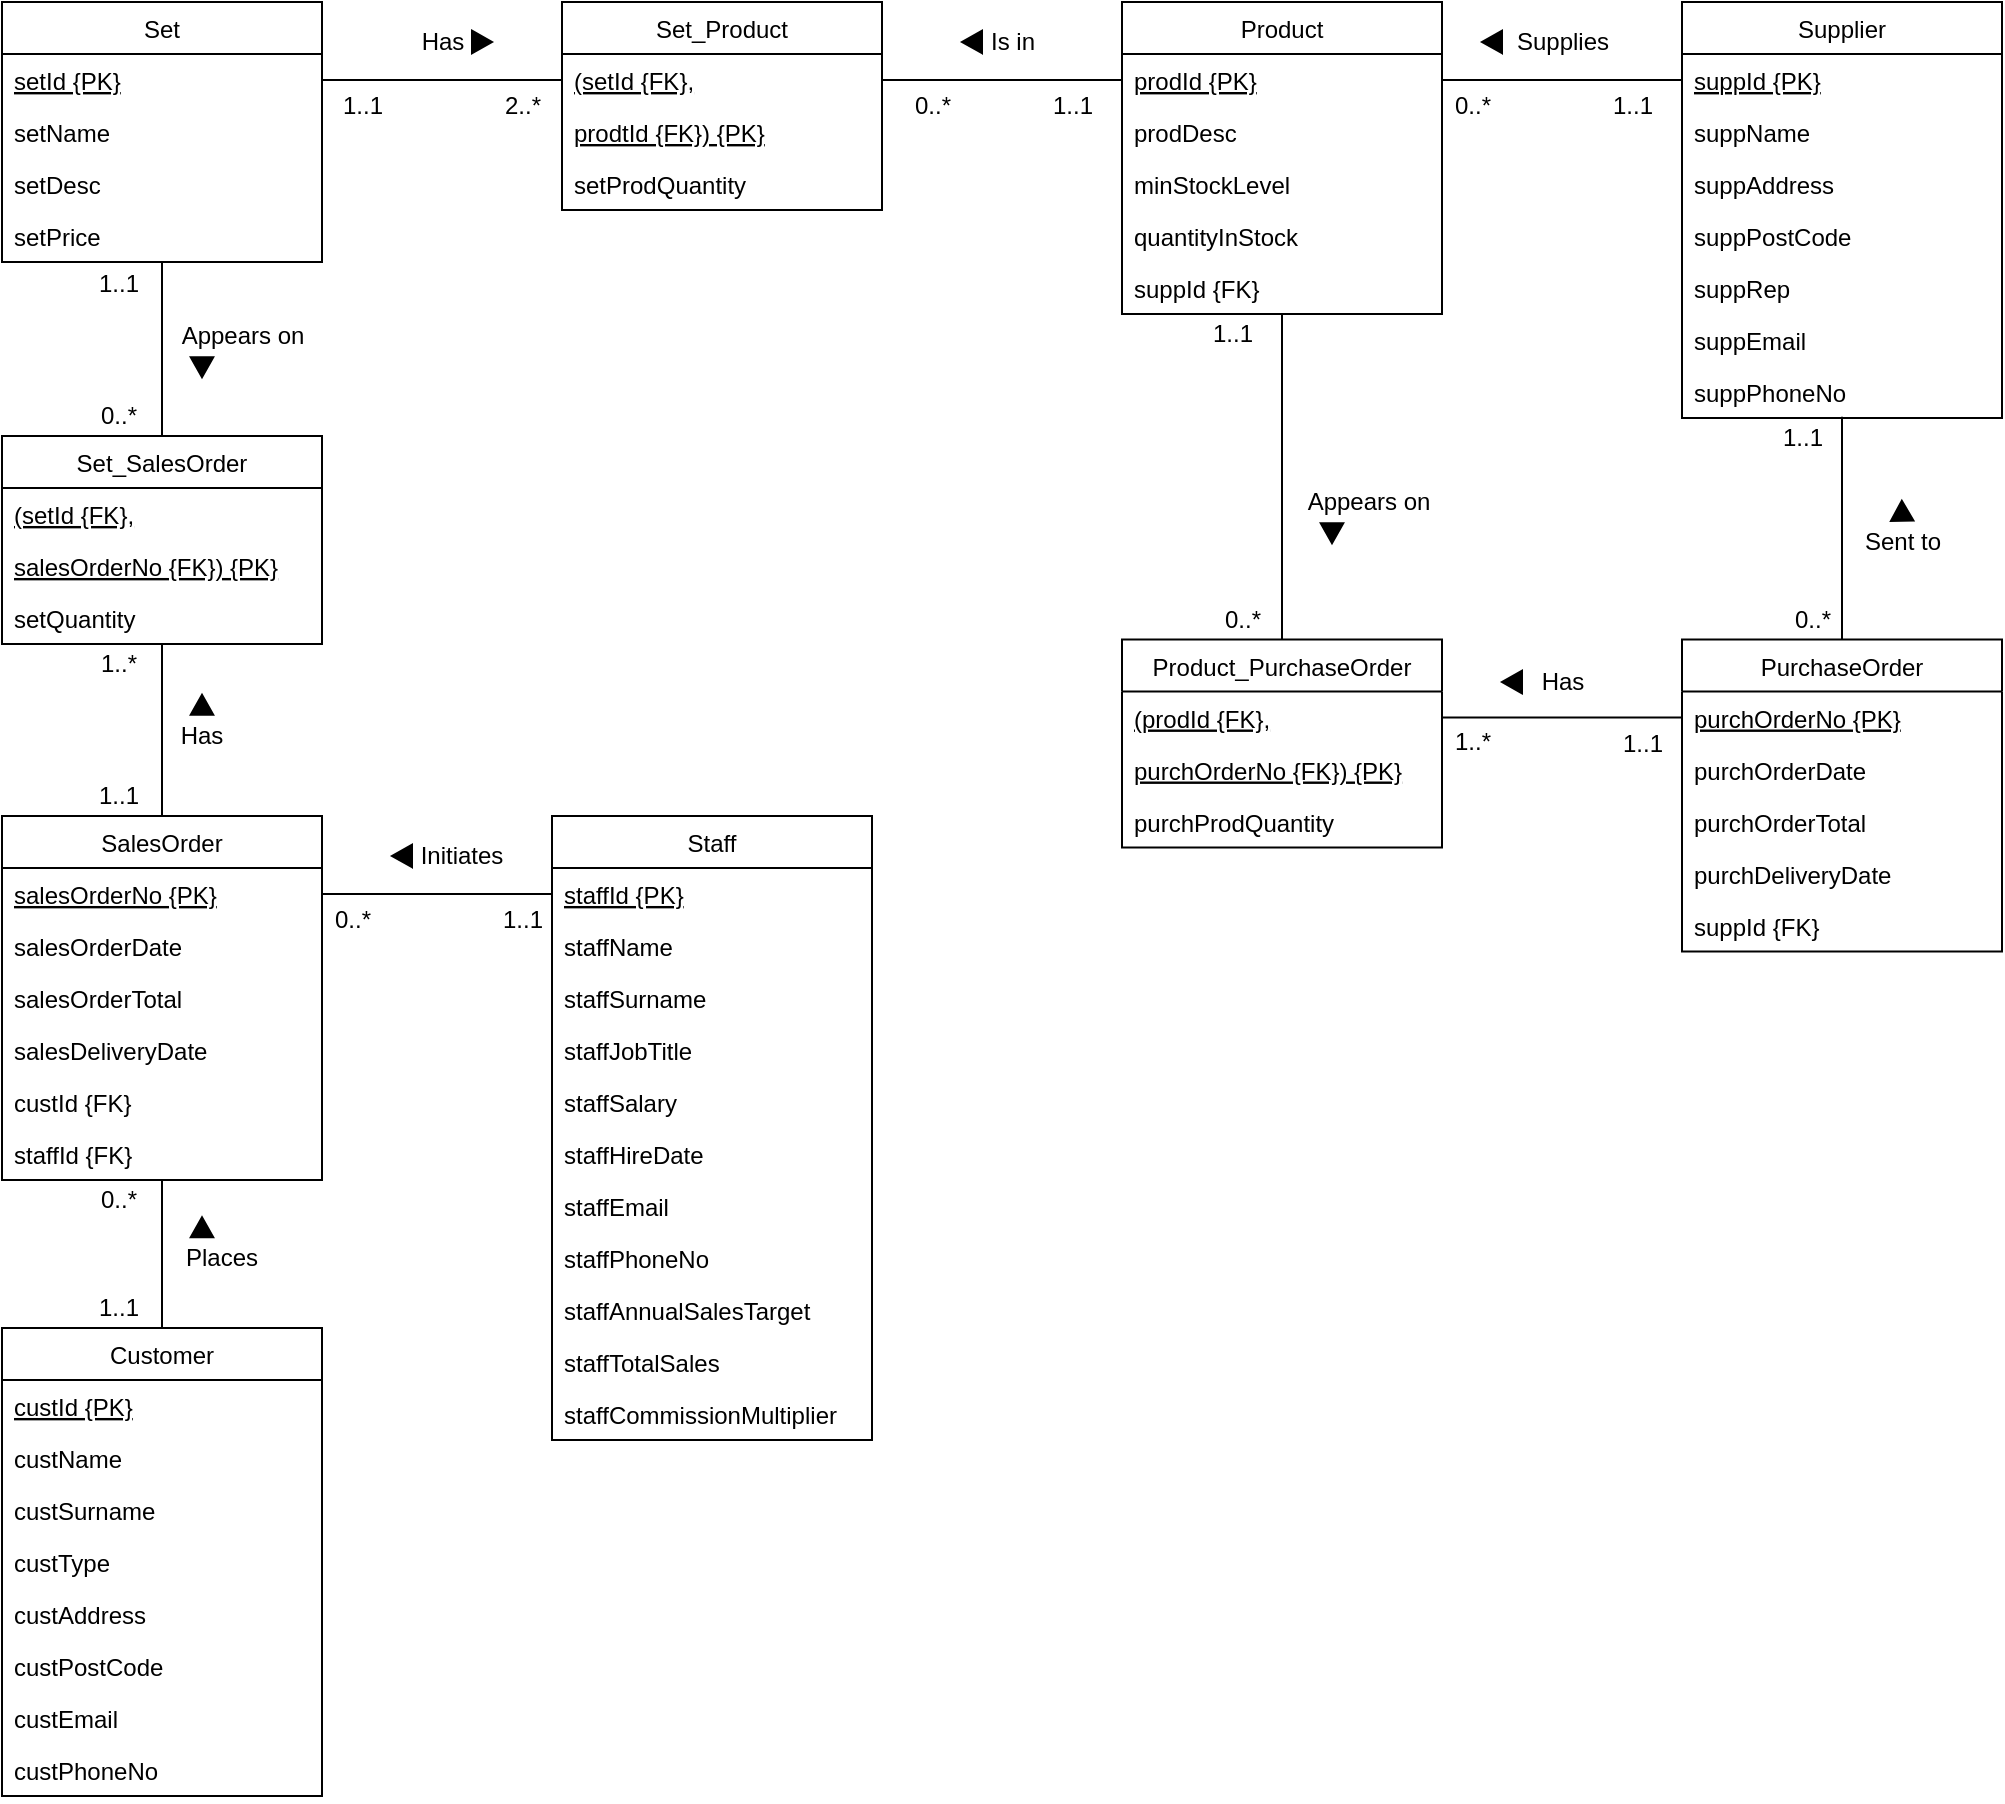 <mxfile version="13.0.5" type="device"><diagram id="C5RBs43oDa-KdzZeNtuy" name="Page-1"><mxGraphModel dx="1422" dy="794" grid="1" gridSize="10" guides="1" tooltips="1" connect="1" arrows="1" fold="1" page="1" pageScale="1" pageWidth="1169" pageHeight="1654" math="0" shadow="0"><root><mxCell id="WIyWlLk6GJQsqaUBKTNV-0"/><mxCell id="WIyWlLk6GJQsqaUBKTNV-1" parent="WIyWlLk6GJQsqaUBKTNV-0"/><mxCell id="zkfFHV4jXpPFQw0GAbJ--0" value="Set" style="swimlane;fontStyle=0;align=center;verticalAlign=top;childLayout=stackLayout;horizontal=1;startSize=26;horizontalStack=0;resizeParent=1;resizeLast=0;collapsible=1;marginBottom=0;rounded=0;shadow=0;strokeWidth=1;" parent="WIyWlLk6GJQsqaUBKTNV-1" vertex="1"><mxGeometry x="80" y="80" width="160" height="130" as="geometry"><mxRectangle x="230" y="140" width="160" height="26" as="alternateBounds"/></mxGeometry></mxCell><mxCell id="zkfFHV4jXpPFQw0GAbJ--1" value="setId {PK}" style="text;align=left;verticalAlign=top;spacingLeft=4;spacingRight=4;overflow=hidden;rotatable=0;points=[[0,0.5],[1,0.5]];portConstraint=eastwest;fontStyle=4" parent="zkfFHV4jXpPFQw0GAbJ--0" vertex="1"><mxGeometry y="26" width="160" height="26" as="geometry"/></mxCell><mxCell id="zkfFHV4jXpPFQw0GAbJ--3" value="setName" style="text;align=left;verticalAlign=top;spacingLeft=4;spacingRight=4;overflow=hidden;rotatable=0;points=[[0,0.5],[1,0.5]];portConstraint=eastwest;rounded=0;shadow=0;html=0;" parent="zkfFHV4jXpPFQw0GAbJ--0" vertex="1"><mxGeometry y="52" width="160" height="26" as="geometry"/></mxCell><mxCell id="zkfFHV4jXpPFQw0GAbJ--2" value="setDesc" style="text;align=left;verticalAlign=top;spacingLeft=4;spacingRight=4;overflow=hidden;rotatable=0;points=[[0,0.5],[1,0.5]];portConstraint=eastwest;rounded=0;shadow=0;html=0;" parent="zkfFHV4jXpPFQw0GAbJ--0" vertex="1"><mxGeometry y="78" width="160" height="26" as="geometry"/></mxCell><mxCell id="6empIFsNB1x-lb9Ty_Ub-0" value="setPrice" style="text;align=left;verticalAlign=top;spacingLeft=4;spacingRight=4;overflow=hidden;rotatable=0;points=[[0,0.5],[1,0.5]];portConstraint=eastwest;rounded=0;shadow=0;html=0;" parent="zkfFHV4jXpPFQw0GAbJ--0" vertex="1"><mxGeometry y="104" width="160" height="26" as="geometry"/></mxCell><mxCell id="TeVG1P6kpc4gWOl1_7dL-0" value="Has" style="text;html=1;strokeColor=none;fillColor=none;align=center;verticalAlign=middle;whiteSpace=wrap;rounded=0;" parent="WIyWlLk6GJQsqaUBKTNV-1" vertex="1"><mxGeometry x="160" y="436.99" width="40" height="20" as="geometry"/></mxCell><mxCell id="TeVG1P6kpc4gWOl1_7dL-18" value="" style="triangle;whiteSpace=wrap;html=1;rotation=-90;gradientColor=none;fillColor=#000000;" parent="WIyWlLk6GJQsqaUBKTNV-1" vertex="1"><mxGeometry x="175" y="425.74" width="10" height="11.25" as="geometry"/></mxCell><mxCell id="GirmqRTGsIC-gw1MAbg_-61" value="Supplier" style="swimlane;fontStyle=0;align=center;verticalAlign=top;childLayout=stackLayout;horizontal=1;startSize=26;horizontalStack=0;resizeParent=1;resizeLast=0;collapsible=1;marginBottom=0;rounded=0;shadow=0;strokeWidth=1;" parent="WIyWlLk6GJQsqaUBKTNV-1" vertex="1"><mxGeometry x="920" y="80" width="160" height="208" as="geometry"><mxRectangle x="230" y="140" width="160" height="26" as="alternateBounds"/></mxGeometry></mxCell><mxCell id="GirmqRTGsIC-gw1MAbg_-62" value="suppId {PK}" style="text;align=left;verticalAlign=top;spacingLeft=4;spacingRight=4;overflow=hidden;rotatable=0;points=[[0,0.5],[1,0.5]];portConstraint=eastwest;fontStyle=4" parent="GirmqRTGsIC-gw1MAbg_-61" vertex="1"><mxGeometry y="26" width="160" height="26" as="geometry"/></mxCell><mxCell id="GirmqRTGsIC-gw1MAbg_-63" value="suppName" style="text;align=left;verticalAlign=top;spacingLeft=4;spacingRight=4;overflow=hidden;rotatable=0;points=[[0,0.5],[1,0.5]];portConstraint=eastwest;rounded=0;shadow=0;html=0;" parent="GirmqRTGsIC-gw1MAbg_-61" vertex="1"><mxGeometry y="52" width="160" height="26" as="geometry"/></mxCell><mxCell id="GirmqRTGsIC-gw1MAbg_-64" value="suppAddress" style="text;align=left;verticalAlign=top;spacingLeft=4;spacingRight=4;overflow=hidden;rotatable=0;points=[[0,0.5],[1,0.5]];portConstraint=eastwest;rounded=0;shadow=0;html=0;" parent="GirmqRTGsIC-gw1MAbg_-61" vertex="1"><mxGeometry y="78" width="160" height="26" as="geometry"/></mxCell><mxCell id="GirmqRTGsIC-gw1MAbg_-87" value="suppPostCode" style="text;align=left;verticalAlign=top;spacingLeft=4;spacingRight=4;overflow=hidden;rotatable=0;points=[[0,0.5],[1,0.5]];portConstraint=eastwest;rounded=0;shadow=0;html=0;" parent="GirmqRTGsIC-gw1MAbg_-61" vertex="1"><mxGeometry y="104" width="160" height="26" as="geometry"/></mxCell><mxCell id="GirmqRTGsIC-gw1MAbg_-88" value="suppRep" style="text;align=left;verticalAlign=top;spacingLeft=4;spacingRight=4;overflow=hidden;rotatable=0;points=[[0,0.5],[1,0.5]];portConstraint=eastwest;rounded=0;shadow=0;html=0;" parent="GirmqRTGsIC-gw1MAbg_-61" vertex="1"><mxGeometry y="130" width="160" height="26" as="geometry"/></mxCell><mxCell id="GirmqRTGsIC-gw1MAbg_-89" value="suppEmail" style="text;align=left;verticalAlign=top;spacingLeft=4;spacingRight=4;overflow=hidden;rotatable=0;points=[[0,0.5],[1,0.5]];portConstraint=eastwest;rounded=0;shadow=0;html=0;" parent="GirmqRTGsIC-gw1MAbg_-61" vertex="1"><mxGeometry y="156" width="160" height="26" as="geometry"/></mxCell><mxCell id="GirmqRTGsIC-gw1MAbg_-90" value="suppPhoneNo" style="text;align=left;verticalAlign=top;spacingLeft=4;spacingRight=4;overflow=hidden;rotatable=0;points=[[0,0.5],[1,0.5]];portConstraint=eastwest;rounded=0;shadow=0;html=0;" parent="GirmqRTGsIC-gw1MAbg_-61" vertex="1"><mxGeometry y="182" width="160" height="26" as="geometry"/></mxCell><mxCell id="TeVG1P6kpc4gWOl1_7dL-20" value="Places" style="text;html=1;strokeColor=none;fillColor=none;align=center;verticalAlign=middle;whiteSpace=wrap;rounded=0;" parent="WIyWlLk6GJQsqaUBKTNV-1" vertex="1"><mxGeometry x="170" y="698.24" width="40" height="20" as="geometry"/></mxCell><mxCell id="TeVG1P6kpc4gWOl1_7dL-22" value="Initiates" style="text;html=1;strokeColor=none;fillColor=none;align=center;verticalAlign=middle;whiteSpace=wrap;rounded=0;" parent="WIyWlLk6GJQsqaUBKTNV-1" vertex="1"><mxGeometry x="290" y="496.98" width="40" height="20" as="geometry"/></mxCell><mxCell id="GirmqRTGsIC-gw1MAbg_-0" value="1..*" style="text;html=1;align=center;verticalAlign=middle;resizable=0;points=[];autosize=1;" parent="WIyWlLk6GJQsqaUBKTNV-1" vertex="1"><mxGeometry x="122.5" y="400.99" width="30" height="20" as="geometry"/></mxCell><mxCell id="GirmqRTGsIC-gw1MAbg_-3" value="" style="triangle;whiteSpace=wrap;html=1;rotation=-90;fillColor=#000000;" parent="WIyWlLk6GJQsqaUBKTNV-1" vertex="1"><mxGeometry x="175" y="686.99" width="10" height="11.25" as="geometry"/></mxCell><mxCell id="GirmqRTGsIC-gw1MAbg_-4" value="" style="triangle;whiteSpace=wrap;html=1;rotation=-180;strokeColor=#000000;fillColor=#000000;" parent="WIyWlLk6GJQsqaUBKTNV-1" vertex="1"><mxGeometry x="275" y="501.36" width="10" height="11.25" as="geometry"/></mxCell><mxCell id="GirmqRTGsIC-gw1MAbg_-6" value="0..*" style="text;html=1;align=center;verticalAlign=middle;resizable=0;points=[];autosize=1;" parent="WIyWlLk6GJQsqaUBKTNV-1" vertex="1"><mxGeometry x="122.66" y="276.99" width="30" height="20" as="geometry"/></mxCell><mxCell id="GirmqRTGsIC-gw1MAbg_-8" value="1..1" style="text;html=1;align=center;verticalAlign=middle;resizable=0;points=[];autosize=1;" parent="WIyWlLk6GJQsqaUBKTNV-1" vertex="1"><mxGeometry x="117.66" y="722.99" width="40" height="20" as="geometry"/></mxCell><mxCell id="GirmqRTGsIC-gw1MAbg_-10" value="0..*" style="text;html=1;align=center;verticalAlign=middle;resizable=0;points=[];autosize=1;" parent="WIyWlLk6GJQsqaUBKTNV-1" vertex="1"><mxGeometry x="122.66" y="668.62" width="30" height="20" as="geometry"/></mxCell><mxCell id="GirmqRTGsIC-gw1MAbg_-13" value="0..*" style="text;html=1;align=center;verticalAlign=middle;resizable=0;points=[];autosize=1;" parent="WIyWlLk6GJQsqaUBKTNV-1" vertex="1"><mxGeometry x="240" y="528.99" width="30" height="20" as="geometry"/></mxCell><mxCell id="GirmqRTGsIC-gw1MAbg_-14" value="1..1" style="text;html=1;align=center;verticalAlign=middle;resizable=0;points=[];autosize=1;" parent="WIyWlLk6GJQsqaUBKTNV-1" vertex="1"><mxGeometry x="320" y="528.99" width="40" height="20" as="geometry"/></mxCell><mxCell id="GirmqRTGsIC-gw1MAbg_-49" style="edgeStyle=orthogonalEdgeStyle;rounded=0;orthogonalLoop=1;jettySize=auto;html=1;entryX=0.5;entryY=0;entryDx=0;entryDy=0;endArrow=none;endFill=0;" parent="WIyWlLk6GJQsqaUBKTNV-1" source="zkfFHV4jXpPFQw0GAbJ--6" target="aGKwK6XPnsVdEHpSaADo-6" edge="1"><mxGeometry relative="1" as="geometry"><Array as="points"><mxPoint x="160" y="696.99"/><mxPoint x="160" y="696.99"/></Array></mxGeometry></mxCell><mxCell id="GirmqRTGsIC-gw1MAbg_-33" style="edgeStyle=orthogonalEdgeStyle;rounded=0;orthogonalLoop=1;jettySize=auto;html=1;exitX=0.5;exitY=0;exitDx=0;exitDy=0;entryX=0.5;entryY=0.962;entryDx=0;entryDy=0;entryPerimeter=0;endArrow=none;endFill=0;" parent="WIyWlLk6GJQsqaUBKTNV-1" source="GirmqRTGsIC-gw1MAbg_-29" edge="1"><mxGeometry relative="1" as="geometry"><mxPoint x="160" y="210.002" as="targetPoint"/></mxGeometry></mxCell><mxCell id="GirmqRTGsIC-gw1MAbg_-34" style="edgeStyle=orthogonalEdgeStyle;rounded=0;orthogonalLoop=1;jettySize=auto;html=1;endArrow=none;endFill=0;" parent="WIyWlLk6GJQsqaUBKTNV-1" source="GirmqRTGsIC-gw1MAbg_-29" target="zkfFHV4jXpPFQw0GAbJ--6" edge="1"><mxGeometry relative="1" as="geometry"/></mxCell><mxCell id="GirmqRTGsIC-gw1MAbg_-37" value="1..1" style="text;html=1;align=center;verticalAlign=middle;resizable=0;points=[];autosize=1;" parent="WIyWlLk6GJQsqaUBKTNV-1" vertex="1"><mxGeometry x="117.66" y="466.99" width="40" height="20" as="geometry"/></mxCell><mxCell id="GirmqRTGsIC-gw1MAbg_-38" value="1..1" style="text;html=1;align=center;verticalAlign=middle;resizable=0;points=[];autosize=1;" parent="WIyWlLk6GJQsqaUBKTNV-1" vertex="1"><mxGeometry x="117.66" y="210.99" width="40" height="20" as="geometry"/></mxCell><mxCell id="GirmqRTGsIC-gw1MAbg_-39" value="Appears on" style="text;html=1;align=center;verticalAlign=middle;resizable=0;points=[];autosize=1;" parent="WIyWlLk6GJQsqaUBKTNV-1" vertex="1"><mxGeometry x="160" y="236.99" width="80" height="20" as="geometry"/></mxCell><mxCell id="GirmqRTGsIC-gw1MAbg_-40" value="" style="triangle;whiteSpace=wrap;html=1;rotation=90;fillColor=#000000;" parent="WIyWlLk6GJQsqaUBKTNV-1" vertex="1"><mxGeometry x="175" y="256.99" width="10" height="11.25" as="geometry"/></mxCell><mxCell id="GirmqRTGsIC-gw1MAbg_-54" style="edgeStyle=orthogonalEdgeStyle;rounded=0;orthogonalLoop=1;jettySize=auto;html=1;endArrow=none;endFill=0;" parent="WIyWlLk6GJQsqaUBKTNV-1" source="zkfFHV4jXpPFQw0GAbJ--7" target="zkfFHV4jXpPFQw0GAbJ--14" edge="1"><mxGeometry relative="1" as="geometry"/></mxCell><mxCell id="GirmqRTGsIC-gw1MAbg_-79" value="Set_Product" style="swimlane;fontStyle=0;align=center;verticalAlign=top;childLayout=stackLayout;horizontal=1;startSize=26;horizontalStack=0;resizeParent=1;resizeLast=0;collapsible=1;marginBottom=0;rounded=0;shadow=0;strokeWidth=1;" parent="WIyWlLk6GJQsqaUBKTNV-1" vertex="1"><mxGeometry x="360" y="80" width="160" height="104" as="geometry"><mxRectangle x="230" y="140" width="160" height="26" as="alternateBounds"/></mxGeometry></mxCell><mxCell id="GirmqRTGsIC-gw1MAbg_-80" value="(setId {FK}," style="text;align=left;verticalAlign=top;spacingLeft=4;spacingRight=4;overflow=hidden;rotatable=0;points=[[0,0.5],[1,0.5]];portConstraint=eastwest;fontStyle=4" parent="GirmqRTGsIC-gw1MAbg_-79" vertex="1"><mxGeometry y="26" width="160" height="26" as="geometry"/></mxCell><mxCell id="GirmqRTGsIC-gw1MAbg_-81" value="prodtId {FK}) {PK}" style="text;align=left;verticalAlign=top;spacingLeft=4;spacingRight=4;overflow=hidden;rotatable=0;points=[[0,0.5],[1,0.5]];portConstraint=eastwest;rounded=0;shadow=0;html=0;fontStyle=4" parent="GirmqRTGsIC-gw1MAbg_-79" vertex="1"><mxGeometry y="52" width="160" height="26" as="geometry"/></mxCell><mxCell id="GirmqRTGsIC-gw1MAbg_-82" value="setProdQuantity" style="text;align=left;verticalAlign=top;spacingLeft=4;spacingRight=4;overflow=hidden;rotatable=0;points=[[0,0.5],[1,0.5]];portConstraint=eastwest;rounded=0;shadow=0;html=0;" parent="GirmqRTGsIC-gw1MAbg_-79" vertex="1"><mxGeometry y="78" width="160" height="26" as="geometry"/></mxCell><mxCell id="GirmqRTGsIC-gw1MAbg_-56" value="Product" style="swimlane;fontStyle=0;align=center;verticalAlign=top;childLayout=stackLayout;horizontal=1;startSize=26;horizontalStack=0;resizeParent=1;resizeLast=0;collapsible=1;marginBottom=0;rounded=0;shadow=0;strokeWidth=1;" parent="WIyWlLk6GJQsqaUBKTNV-1" vertex="1"><mxGeometry x="640" y="80" width="160" height="156" as="geometry"><mxRectangle x="230" y="140" width="160" height="26" as="alternateBounds"/></mxGeometry></mxCell><mxCell id="GirmqRTGsIC-gw1MAbg_-57" value="prodId {PK}" style="text;align=left;verticalAlign=top;spacingLeft=4;spacingRight=4;overflow=hidden;rotatable=0;points=[[0,0.5],[1,0.5]];portConstraint=eastwest;fontStyle=4" parent="GirmqRTGsIC-gw1MAbg_-56" vertex="1"><mxGeometry y="26" width="160" height="26" as="geometry"/></mxCell><mxCell id="GirmqRTGsIC-gw1MAbg_-58" value="prodDesc" style="text;align=left;verticalAlign=top;spacingLeft=4;spacingRight=4;overflow=hidden;rotatable=0;points=[[0,0.5],[1,0.5]];portConstraint=eastwest;rounded=0;shadow=0;html=0;" parent="GirmqRTGsIC-gw1MAbg_-56" vertex="1"><mxGeometry y="52" width="160" height="26" as="geometry"/></mxCell><mxCell id="GirmqRTGsIC-gw1MAbg_-59" value="minStockLevel" style="text;align=left;verticalAlign=top;spacingLeft=4;spacingRight=4;overflow=hidden;rotatable=0;points=[[0,0.5],[1,0.5]];portConstraint=eastwest;rounded=0;shadow=0;html=0;" parent="GirmqRTGsIC-gw1MAbg_-56" vertex="1"><mxGeometry y="78" width="160" height="26" as="geometry"/></mxCell><mxCell id="GirmqRTGsIC-gw1MAbg_-77" value="quantityInStock" style="text;align=left;verticalAlign=top;spacingLeft=4;spacingRight=4;overflow=hidden;rotatable=0;points=[[0,0.5],[1,0.5]];portConstraint=eastwest;rounded=0;shadow=0;html=0;" parent="GirmqRTGsIC-gw1MAbg_-56" vertex="1"><mxGeometry y="104" width="160" height="26" as="geometry"/></mxCell><mxCell id="GirmqRTGsIC-gw1MAbg_-76" value="suppId {FK}" style="text;align=left;verticalAlign=top;spacingLeft=4;spacingRight=4;overflow=hidden;rotatable=0;points=[[0,0.5],[1,0.5]];portConstraint=eastwest;rounded=0;shadow=0;html=0;" parent="GirmqRTGsIC-gw1MAbg_-56" vertex="1"><mxGeometry y="130" width="160" height="26" as="geometry"/></mxCell><mxCell id="GirmqRTGsIC-gw1MAbg_-69" value="1..1" style="text;html=1;align=center;verticalAlign=middle;resizable=0;points=[];autosize=1;" parent="WIyWlLk6GJQsqaUBKTNV-1" vertex="1"><mxGeometry x="875" y="122" width="40" height="20" as="geometry"/></mxCell><mxCell id="GirmqRTGsIC-gw1MAbg_-72" style="edgeStyle=orthogonalEdgeStyle;rounded=0;orthogonalLoop=1;jettySize=auto;html=1;exitX=1;exitY=0.5;exitDx=0;exitDy=0;entryX=0;entryY=0.5;entryDx=0;entryDy=0;endArrow=none;endFill=0;" parent="WIyWlLk6GJQsqaUBKTNV-1" source="GirmqRTGsIC-gw1MAbg_-57" target="GirmqRTGsIC-gw1MAbg_-62" edge="1"><mxGeometry relative="1" as="geometry"/></mxCell><mxCell id="GirmqRTGsIC-gw1MAbg_-73" value="2..*" style="text;html=1;align=center;verticalAlign=middle;resizable=0;points=[];autosize=1;" parent="WIyWlLk6GJQsqaUBKTNV-1" vertex="1"><mxGeometry x="325" y="122" width="30" height="20" as="geometry"/></mxCell><mxCell id="GirmqRTGsIC-gw1MAbg_-75" value="0..*" style="text;html=1;align=center;verticalAlign=middle;resizable=0;points=[];autosize=1;" parent="WIyWlLk6GJQsqaUBKTNV-1" vertex="1"><mxGeometry x="800" y="122" width="30" height="20" as="geometry"/></mxCell><mxCell id="GirmqRTGsIC-gw1MAbg_-78" value="0..*" style="text;html=1;align=center;verticalAlign=middle;resizable=0;points=[];autosize=1;" parent="WIyWlLk6GJQsqaUBKTNV-1" vertex="1"><mxGeometry x="530" y="122" width="30" height="20" as="geometry"/></mxCell><mxCell id="GirmqRTGsIC-gw1MAbg_-83" value="1..1" style="text;html=1;align=center;verticalAlign=middle;resizable=0;points=[];autosize=1;" parent="WIyWlLk6GJQsqaUBKTNV-1" vertex="1"><mxGeometry x="240" y="122" width="40" height="20" as="geometry"/></mxCell><mxCell id="GirmqRTGsIC-gw1MAbg_-84" value="1..1" style="text;html=1;align=center;verticalAlign=middle;resizable=0;points=[];autosize=1;" parent="WIyWlLk6GJQsqaUBKTNV-1" vertex="1"><mxGeometry x="595" y="122" width="40" height="20" as="geometry"/></mxCell><mxCell id="GirmqRTGsIC-gw1MAbg_-85" style="edgeStyle=orthogonalEdgeStyle;rounded=0;orthogonalLoop=1;jettySize=auto;html=1;exitX=1;exitY=0.5;exitDx=0;exitDy=0;entryX=0;entryY=0.5;entryDx=0;entryDy=0;endArrow=none;endFill=0;" parent="WIyWlLk6GJQsqaUBKTNV-1" source="zkfFHV4jXpPFQw0GAbJ--1" target="GirmqRTGsIC-gw1MAbg_-80" edge="1"><mxGeometry relative="1" as="geometry"/></mxCell><mxCell id="GirmqRTGsIC-gw1MAbg_-86" style="edgeStyle=orthogonalEdgeStyle;rounded=0;orthogonalLoop=1;jettySize=auto;html=1;exitX=1;exitY=0.5;exitDx=0;exitDy=0;entryX=0;entryY=0.5;entryDx=0;entryDy=0;endArrow=none;endFill=0;" parent="WIyWlLk6GJQsqaUBKTNV-1" source="GirmqRTGsIC-gw1MAbg_-80" target="GirmqRTGsIC-gw1MAbg_-57" edge="1"><mxGeometry relative="1" as="geometry"/></mxCell><mxCell id="GirmqRTGsIC-gw1MAbg_-107" style="edgeStyle=orthogonalEdgeStyle;rounded=0;orthogonalLoop=1;jettySize=auto;html=1;exitX=0.5;exitY=0;exitDx=0;exitDy=0;entryX=0.5;entryY=0.974;entryDx=0;entryDy=0;entryPerimeter=0;endArrow=none;endFill=0;" parent="WIyWlLk6GJQsqaUBKTNV-1" source="GirmqRTGsIC-gw1MAbg_-65" target="GirmqRTGsIC-gw1MAbg_-90" edge="1"><mxGeometry relative="1" as="geometry"/></mxCell><mxCell id="GirmqRTGsIC-gw1MAbg_-65" value="PurchaseOrder" style="swimlane;fontStyle=0;align=center;verticalAlign=top;childLayout=stackLayout;horizontal=1;startSize=26;horizontalStack=0;resizeParent=1;resizeLast=0;collapsible=1;marginBottom=0;rounded=0;shadow=0;strokeWidth=1;" parent="WIyWlLk6GJQsqaUBKTNV-1" vertex="1"><mxGeometry x="920" y="398.75" width="160" height="156" as="geometry"><mxRectangle x="230" y="140" width="160" height="26" as="alternateBounds"/></mxGeometry></mxCell><mxCell id="GirmqRTGsIC-gw1MAbg_-66" value="purchOrderNo {PK}" style="text;align=left;verticalAlign=top;spacingLeft=4;spacingRight=4;overflow=hidden;rotatable=0;points=[[0,0.5],[1,0.5]];portConstraint=eastwest;fontStyle=4" parent="GirmqRTGsIC-gw1MAbg_-65" vertex="1"><mxGeometry y="26" width="160" height="26" as="geometry"/></mxCell><mxCell id="GirmqRTGsIC-gw1MAbg_-67" value="purchOrderDate" style="text;align=left;verticalAlign=top;spacingLeft=4;spacingRight=4;overflow=hidden;rotatable=0;points=[[0,0.5],[1,0.5]];portConstraint=eastwest;rounded=0;shadow=0;html=0;" parent="GirmqRTGsIC-gw1MAbg_-65" vertex="1"><mxGeometry y="52" width="160" height="26" as="geometry"/></mxCell><mxCell id="EqffLzpqfiCHQ2VKjsoH-0" value="purchOrderTotal" style="text;align=left;verticalAlign=top;spacingLeft=4;spacingRight=4;overflow=hidden;rotatable=0;points=[[0,0.5],[1,0.5]];portConstraint=eastwest;rounded=0;shadow=0;html=0;" parent="GirmqRTGsIC-gw1MAbg_-65" vertex="1"><mxGeometry y="78" width="160" height="26" as="geometry"/></mxCell><mxCell id="GirmqRTGsIC-gw1MAbg_-68" value="purchDeliveryDate" style="text;align=left;verticalAlign=top;spacingLeft=4;spacingRight=4;overflow=hidden;rotatable=0;points=[[0,0.5],[1,0.5]];portConstraint=eastwest;rounded=0;shadow=0;html=0;" parent="GirmqRTGsIC-gw1MAbg_-65" vertex="1"><mxGeometry y="104" width="160" height="26" as="geometry"/></mxCell><mxCell id="GirmqRTGsIC-gw1MAbg_-91" value="suppId {FK}" style="text;align=left;verticalAlign=top;spacingLeft=4;spacingRight=4;overflow=hidden;rotatable=0;points=[[0,0.5],[1,0.5]];portConstraint=eastwest;rounded=0;shadow=0;html=0;" parent="GirmqRTGsIC-gw1MAbg_-65" vertex="1"><mxGeometry y="130" width="160" height="26" as="geometry"/></mxCell><mxCell id="GirmqRTGsIC-gw1MAbg_-93" value="1..1" style="text;html=1;align=center;verticalAlign=middle;resizable=0;points=[];autosize=1;" parent="WIyWlLk6GJQsqaUBKTNV-1" vertex="1"><mxGeometry x="960" y="288" width="40" height="20" as="geometry"/></mxCell><mxCell id="GirmqRTGsIC-gw1MAbg_-94" value="0..*" style="text;html=1;align=center;verticalAlign=middle;resizable=0;points=[];autosize=1;" parent="WIyWlLk6GJQsqaUBKTNV-1" vertex="1"><mxGeometry x="970" y="378.75" width="30" height="20" as="geometry"/></mxCell><mxCell id="GirmqRTGsIC-gw1MAbg_-95" value="1..*" style="text;html=1;align=center;verticalAlign=middle;resizable=0;points=[];autosize=1;" parent="WIyWlLk6GJQsqaUBKTNV-1" vertex="1"><mxGeometry x="800" y="440" width="30" height="20" as="geometry"/></mxCell><mxCell id="GirmqRTGsIC-gw1MAbg_-96" value="0..*" style="text;html=1;align=center;verticalAlign=middle;resizable=0;points=[];autosize=1;" parent="WIyWlLk6GJQsqaUBKTNV-1" vertex="1"><mxGeometry x="685" y="378.75" width="30" height="20" as="geometry"/></mxCell><mxCell id="GirmqRTGsIC-gw1MAbg_-104" style="edgeStyle=orthogonalEdgeStyle;rounded=0;orthogonalLoop=1;jettySize=auto;html=1;entryX=0.5;entryY=0.987;entryDx=0;entryDy=0;entryPerimeter=0;endArrow=none;endFill=0;" parent="WIyWlLk6GJQsqaUBKTNV-1" source="GirmqRTGsIC-gw1MAbg_-97" target="GirmqRTGsIC-gw1MAbg_-76" edge="1"><mxGeometry relative="1" as="geometry"/></mxCell><mxCell id="GirmqRTGsIC-gw1MAbg_-105" value="1..1" style="text;html=1;align=center;verticalAlign=middle;resizable=0;points=[];autosize=1;" parent="WIyWlLk6GJQsqaUBKTNV-1" vertex="1"><mxGeometry x="880" y="440.75" width="40" height="20" as="geometry"/></mxCell><mxCell id="GirmqRTGsIC-gw1MAbg_-106" value="1..1" style="text;html=1;align=center;verticalAlign=middle;resizable=0;points=[];autosize=1;" parent="WIyWlLk6GJQsqaUBKTNV-1" vertex="1"><mxGeometry x="675" y="236" width="40" height="20" as="geometry"/></mxCell><mxCell id="GirmqRTGsIC-gw1MAbg_-108" value="Has" style="text;html=1;align=center;verticalAlign=middle;resizable=0;points=[];autosize=1;" parent="WIyWlLk6GJQsqaUBKTNV-1" vertex="1"><mxGeometry x="280" y="90" width="40" height="20" as="geometry"/></mxCell><mxCell id="GirmqRTGsIC-gw1MAbg_-110" value="" style="triangle;whiteSpace=wrap;html=1;rotation=0;gradientColor=none;fillColor=#000000;" parent="WIyWlLk6GJQsqaUBKTNV-1" vertex="1"><mxGeometry x="315" y="94.37" width="10" height="11.25" as="geometry"/></mxCell><mxCell id="GirmqRTGsIC-gw1MAbg_-111" value="Is in" style="text;html=1;align=center;verticalAlign=middle;resizable=0;points=[];autosize=1;" parent="WIyWlLk6GJQsqaUBKTNV-1" vertex="1"><mxGeometry x="565" y="90" width="40" height="20" as="geometry"/></mxCell><mxCell id="GirmqRTGsIC-gw1MAbg_-114" value="" style="triangle;whiteSpace=wrap;html=1;rotation=-180;fillColor=#000000;" parent="WIyWlLk6GJQsqaUBKTNV-1" vertex="1"><mxGeometry x="560" y="94.37" width="10" height="11.25" as="geometry"/></mxCell><mxCell id="GirmqRTGsIC-gw1MAbg_-116" value="" style="triangle;whiteSpace=wrap;html=1;rotation=-180;fillColor=#000000;" parent="WIyWlLk6GJQsqaUBKTNV-1" vertex="1"><mxGeometry x="820" y="94.37" width="10" height="11.25" as="geometry"/></mxCell><mxCell id="GirmqRTGsIC-gw1MAbg_-117" value="Supplies" style="text;html=1;align=center;verticalAlign=middle;resizable=0;points=[];autosize=1;" parent="WIyWlLk6GJQsqaUBKTNV-1" vertex="1"><mxGeometry x="830" y="89.99" width="60" height="20" as="geometry"/></mxCell><mxCell id="GirmqRTGsIC-gw1MAbg_-97" value="Product_PurchaseOrder" style="swimlane;fontStyle=0;align=center;verticalAlign=top;childLayout=stackLayout;horizontal=1;startSize=26;horizontalStack=0;resizeParent=1;resizeLast=0;collapsible=1;marginBottom=0;rounded=0;shadow=0;strokeWidth=1;" parent="WIyWlLk6GJQsqaUBKTNV-1" vertex="1"><mxGeometry x="640" y="398.75" width="160" height="104" as="geometry"><mxRectangle x="230" y="140" width="160" height="26" as="alternateBounds"/></mxGeometry></mxCell><mxCell id="GirmqRTGsIC-gw1MAbg_-98" value="(prodId {FK}," style="text;align=left;verticalAlign=top;spacingLeft=4;spacingRight=4;overflow=hidden;rotatable=0;points=[[0,0.5],[1,0.5]];portConstraint=eastwest;fontStyle=4" parent="GirmqRTGsIC-gw1MAbg_-97" vertex="1"><mxGeometry y="26" width="160" height="26" as="geometry"/></mxCell><mxCell id="GirmqRTGsIC-gw1MAbg_-99" value="purchOrderNo {FK}) {PK}" style="text;align=left;verticalAlign=top;spacingLeft=4;spacingRight=4;overflow=hidden;rotatable=0;points=[[0,0.5],[1,0.5]];portConstraint=eastwest;rounded=0;shadow=0;html=0;fontStyle=4" parent="GirmqRTGsIC-gw1MAbg_-97" vertex="1"><mxGeometry y="52" width="160" height="26" as="geometry"/></mxCell><mxCell id="GirmqRTGsIC-gw1MAbg_-101" value="purchProdQuantity" style="text;align=left;verticalAlign=top;spacingLeft=4;spacingRight=4;overflow=hidden;rotatable=0;points=[[0,0.5],[1,0.5]];portConstraint=eastwest;rounded=0;shadow=0;html=0;" parent="GirmqRTGsIC-gw1MAbg_-97" vertex="1"><mxGeometry y="78" width="160" height="26" as="geometry"/></mxCell><mxCell id="GirmqRTGsIC-gw1MAbg_-121" style="edgeStyle=orthogonalEdgeStyle;rounded=0;orthogonalLoop=1;jettySize=auto;html=1;exitX=1;exitY=0.5;exitDx=0;exitDy=0;entryX=0;entryY=0.5;entryDx=0;entryDy=0;endArrow=none;endFill=0;" parent="WIyWlLk6GJQsqaUBKTNV-1" source="GirmqRTGsIC-gw1MAbg_-98" target="GirmqRTGsIC-gw1MAbg_-66" edge="1"><mxGeometry relative="1" as="geometry"/></mxCell><mxCell id="GirmqRTGsIC-gw1MAbg_-124" value="Has" style="text;html=1;align=center;verticalAlign=middle;resizable=0;points=[];autosize=1;" parent="WIyWlLk6GJQsqaUBKTNV-1" vertex="1"><mxGeometry x="840" y="410" width="40" height="20" as="geometry"/></mxCell><mxCell id="GirmqRTGsIC-gw1MAbg_-125" value="Appears on" style="text;html=1;align=center;verticalAlign=middle;resizable=0;points=[];autosize=1;" parent="WIyWlLk6GJQsqaUBKTNV-1" vertex="1"><mxGeometry x="723" y="320" width="80" height="20" as="geometry"/></mxCell><mxCell id="GirmqRTGsIC-gw1MAbg_-126" value="" style="triangle;whiteSpace=wrap;html=1;rotation=90;fillColor=#000000;" parent="WIyWlLk6GJQsqaUBKTNV-1" vertex="1"><mxGeometry x="740" y="340" width="10" height="11.25" as="geometry"/></mxCell><mxCell id="GirmqRTGsIC-gw1MAbg_-127" value="" style="triangle;whiteSpace=wrap;html=1;rotation=-180;fillColor=#000000;" parent="WIyWlLk6GJQsqaUBKTNV-1" vertex="1"><mxGeometry x="830" y="414.38" width="10" height="11.25" as="geometry"/></mxCell><mxCell id="GirmqRTGsIC-gw1MAbg_-131" value="Sent to" style="text;html=1;align=center;verticalAlign=middle;resizable=0;points=[];autosize=1;" parent="WIyWlLk6GJQsqaUBKTNV-1" vertex="1"><mxGeometry x="1005" y="340" width="50" height="20" as="geometry"/></mxCell><mxCell id="GirmqRTGsIC-gw1MAbg_-132" value="" style="triangle;whiteSpace=wrap;html=1;rotation=-91;fillColor=#000000;" parent="WIyWlLk6GJQsqaUBKTNV-1" vertex="1"><mxGeometry x="1025" y="328.75" width="10" height="11.25" as="geometry"/></mxCell><mxCell id="GirmqRTGsIC-gw1MAbg_-29" value="Set_SalesOrder" style="swimlane;fontStyle=0;align=center;verticalAlign=top;childLayout=stackLayout;horizontal=1;startSize=26;horizontalStack=0;resizeParent=1;resizeLast=0;collapsible=1;marginBottom=0;rounded=0;shadow=0;strokeWidth=1;" parent="WIyWlLk6GJQsqaUBKTNV-1" vertex="1"><mxGeometry x="80" y="296.99" width="160" height="104" as="geometry"><mxRectangle x="230" y="140" width="160" height="26" as="alternateBounds"/></mxGeometry></mxCell><mxCell id="GirmqRTGsIC-gw1MAbg_-30" value="(setId {FK}," style="text;align=left;verticalAlign=top;spacingLeft=4;spacingRight=4;overflow=hidden;rotatable=0;points=[[0,0.5],[1,0.5]];portConstraint=eastwest;fontStyle=4" parent="GirmqRTGsIC-gw1MAbg_-29" vertex="1"><mxGeometry y="26" width="160" height="26" as="geometry"/></mxCell><mxCell id="GirmqRTGsIC-gw1MAbg_-52" value="salesOrderNo {FK}) {PK}" style="text;align=left;verticalAlign=top;spacingLeft=4;spacingRight=4;overflow=hidden;rotatable=0;points=[[0,0.5],[1,0.5]];portConstraint=eastwest;fontStyle=4" parent="GirmqRTGsIC-gw1MAbg_-29" vertex="1"><mxGeometry y="52" width="160" height="26" as="geometry"/></mxCell><mxCell id="GirmqRTGsIC-gw1MAbg_-51" value="setQuantity" style="text;align=left;verticalAlign=top;spacingLeft=4;spacingRight=4;overflow=hidden;rotatable=0;points=[[0,0.5],[1,0.5]];portConstraint=eastwest;" parent="GirmqRTGsIC-gw1MAbg_-29" vertex="1"><mxGeometry y="78" width="160" height="26" as="geometry"/></mxCell><mxCell id="aGKwK6XPnsVdEHpSaADo-6" value="Customer" style="swimlane;fontStyle=0;align=center;verticalAlign=top;childLayout=stackLayout;horizontal=1;startSize=26;horizontalStack=0;resizeParent=1;resizeLast=0;collapsible=1;marginBottom=0;rounded=0;shadow=0;strokeWidth=1;" parent="WIyWlLk6GJQsqaUBKTNV-1" vertex="1"><mxGeometry x="80" y="742.99" width="160" height="234" as="geometry"><mxRectangle x="130" y="380" width="160" height="26" as="alternateBounds"/></mxGeometry></mxCell><mxCell id="aGKwK6XPnsVdEHpSaADo-7" value="custId {PK}" style="text;align=left;verticalAlign=top;spacingLeft=4;spacingRight=4;overflow=hidden;rotatable=0;points=[[0,0.5],[1,0.5]];portConstraint=eastwest;fontStyle=4" parent="aGKwK6XPnsVdEHpSaADo-6" vertex="1"><mxGeometry y="26" width="160" height="26" as="geometry"/></mxCell><mxCell id="aGKwK6XPnsVdEHpSaADo-11" value="custName" style="text;align=left;verticalAlign=top;spacingLeft=4;spacingRight=4;overflow=hidden;rotatable=0;points=[[0,0.5],[1,0.5]];portConstraint=eastwest;" parent="aGKwK6XPnsVdEHpSaADo-6" vertex="1"><mxGeometry y="52" width="160" height="26" as="geometry"/></mxCell><mxCell id="TeVG1P6kpc4gWOl1_7dL-7" value="custSurname" style="text;align=left;verticalAlign=top;spacingLeft=4;spacingRight=4;overflow=hidden;rotatable=0;points=[[0,0.5],[1,0.5]];portConstraint=eastwest;" parent="aGKwK6XPnsVdEHpSaADo-6" vertex="1"><mxGeometry y="78" width="160" height="26" as="geometry"/></mxCell><mxCell id="aGKwK6XPnsVdEHpSaADo-8" value="custType" style="text;align=left;verticalAlign=top;spacingLeft=4;spacingRight=4;overflow=hidden;rotatable=0;points=[[0,0.5],[1,0.5]];portConstraint=eastwest;rounded=0;shadow=0;html=0;" parent="aGKwK6XPnsVdEHpSaADo-6" vertex="1"><mxGeometry y="104" width="160" height="26" as="geometry"/></mxCell><mxCell id="TeVG1P6kpc4gWOl1_7dL-8" value="custAddress" style="text;align=left;verticalAlign=top;spacingLeft=4;spacingRight=4;overflow=hidden;rotatable=0;points=[[0,0.5],[1,0.5]];portConstraint=eastwest;rounded=0;shadow=0;html=0;" parent="aGKwK6XPnsVdEHpSaADo-6" vertex="1"><mxGeometry y="130" width="160" height="26" as="geometry"/></mxCell><mxCell id="TeVG1P6kpc4gWOl1_7dL-9" value="custPostCode" style="text;align=left;verticalAlign=top;spacingLeft=4;spacingRight=4;overflow=hidden;rotatable=0;points=[[0,0.5],[1,0.5]];portConstraint=eastwest;" parent="aGKwK6XPnsVdEHpSaADo-6" vertex="1"><mxGeometry y="156" width="160" height="26" as="geometry"/></mxCell><mxCell id="TeVG1P6kpc4gWOl1_7dL-10" value="custEmail" style="text;align=left;verticalAlign=top;spacingLeft=4;spacingRight=4;overflow=hidden;rotatable=0;points=[[0,0.5],[1,0.5]];portConstraint=eastwest;" parent="aGKwK6XPnsVdEHpSaADo-6" vertex="1"><mxGeometry y="182" width="160" height="26" as="geometry"/></mxCell><mxCell id="TeVG1P6kpc4gWOl1_7dL-12" value="custPhoneNo" style="text;align=left;verticalAlign=top;spacingLeft=4;spacingRight=4;overflow=hidden;rotatable=0;points=[[0,0.5],[1,0.5]];portConstraint=eastwest;" parent="aGKwK6XPnsVdEHpSaADo-6" vertex="1"><mxGeometry y="208" width="160" height="26" as="geometry"/></mxCell><mxCell id="zkfFHV4jXpPFQw0GAbJ--13" value="Staff" style="swimlane;fontStyle=0;align=center;verticalAlign=top;childLayout=stackLayout;horizontal=1;startSize=26;horizontalStack=0;resizeParent=1;resizeLast=0;collapsible=1;marginBottom=0;rounded=0;shadow=0;strokeWidth=1;" parent="WIyWlLk6GJQsqaUBKTNV-1" vertex="1"><mxGeometry x="355" y="486.99" width="160" height="312" as="geometry"><mxRectangle x="340" y="380" width="170" height="26" as="alternateBounds"/></mxGeometry></mxCell><mxCell id="zkfFHV4jXpPFQw0GAbJ--14" value="staffId {PK}" style="text;align=left;verticalAlign=top;spacingLeft=4;spacingRight=4;overflow=hidden;rotatable=0;points=[[0,0.5],[1,0.5]];portConstraint=eastwest;fontStyle=4" parent="zkfFHV4jXpPFQw0GAbJ--13" vertex="1"><mxGeometry y="26" width="160" height="26" as="geometry"/></mxCell><mxCell id="TeVG1P6kpc4gWOl1_7dL-14" value="staffName" style="text;align=left;verticalAlign=top;spacingLeft=4;spacingRight=4;overflow=hidden;rotatable=0;points=[[0,0.5],[1,0.5]];portConstraint=eastwest;" parent="zkfFHV4jXpPFQw0GAbJ--13" vertex="1"><mxGeometry y="52" width="160" height="26" as="geometry"/></mxCell><mxCell id="TeVG1P6kpc4gWOl1_7dL-15" value="staffSurname" style="text;align=left;verticalAlign=top;spacingLeft=4;spacingRight=4;overflow=hidden;rotatable=0;points=[[0,0.5],[1,0.5]];portConstraint=eastwest;" parent="zkfFHV4jXpPFQw0GAbJ--13" vertex="1"><mxGeometry y="78" width="160" height="26" as="geometry"/></mxCell><mxCell id="TeVG1P6kpc4gWOl1_7dL-2" value="staffJobTitle" style="text;align=left;verticalAlign=top;spacingLeft=4;spacingRight=4;overflow=hidden;rotatable=0;points=[[0,0.5],[1,0.5]];portConstraint=eastwest;" parent="zkfFHV4jXpPFQw0GAbJ--13" vertex="1"><mxGeometry y="104" width="160" height="26" as="geometry"/></mxCell><mxCell id="TeVG1P6kpc4gWOl1_7dL-3" value="staffSalary" style="text;align=left;verticalAlign=top;spacingLeft=4;spacingRight=4;overflow=hidden;rotatable=0;points=[[0,0.5],[1,0.5]];portConstraint=eastwest;" parent="zkfFHV4jXpPFQw0GAbJ--13" vertex="1"><mxGeometry y="130" width="160" height="26" as="geometry"/></mxCell><mxCell id="TeVG1P6kpc4gWOl1_7dL-4" value="staffHireDate" style="text;align=left;verticalAlign=top;spacingLeft=4;spacingRight=4;overflow=hidden;rotatable=0;points=[[0,0.5],[1,0.5]];portConstraint=eastwest;" parent="zkfFHV4jXpPFQw0GAbJ--13" vertex="1"><mxGeometry y="156" width="160" height="26" as="geometry"/></mxCell><mxCell id="TUoOt8wXWpreexRYS0QG-0" value="staffEmail" style="text;align=left;verticalAlign=top;spacingLeft=4;spacingRight=4;overflow=hidden;rotatable=0;points=[[0,0.5],[1,0.5]];portConstraint=eastwest;" vertex="1" parent="zkfFHV4jXpPFQw0GAbJ--13"><mxGeometry y="182" width="160" height="26" as="geometry"/></mxCell><mxCell id="TUoOt8wXWpreexRYS0QG-1" value="staffPhoneNo" style="text;align=left;verticalAlign=top;spacingLeft=4;spacingRight=4;overflow=hidden;rotatable=0;points=[[0,0.5],[1,0.5]];portConstraint=eastwest;" vertex="1" parent="zkfFHV4jXpPFQw0GAbJ--13"><mxGeometry y="208" width="160" height="26" as="geometry"/></mxCell><mxCell id="TeVG1P6kpc4gWOl1_7dL-5" value="staffAnnualSalesTarget" style="text;align=left;verticalAlign=top;spacingLeft=4;spacingRight=4;overflow=hidden;rotatable=0;points=[[0,0.5],[1,0.5]];portConstraint=eastwest;" parent="zkfFHV4jXpPFQw0GAbJ--13" vertex="1"><mxGeometry y="234" width="160" height="26" as="geometry"/></mxCell><mxCell id="urawxYS21AGHyAZdC7n0-0" value="staffTotalSales" style="text;align=left;verticalAlign=top;spacingLeft=4;spacingRight=4;overflow=hidden;rotatable=0;points=[[0,0.5],[1,0.5]];portConstraint=eastwest;" parent="zkfFHV4jXpPFQw0GAbJ--13" vertex="1"><mxGeometry y="260" width="160" height="26" as="geometry"/></mxCell><mxCell id="urawxYS21AGHyAZdC7n0-1" value="staffCommissionMultiplier" style="text;align=left;verticalAlign=top;spacingLeft=4;spacingRight=4;overflow=hidden;rotatable=0;points=[[0,0.5],[1,0.5]];portConstraint=eastwest;" parent="zkfFHV4jXpPFQw0GAbJ--13" vertex="1"><mxGeometry y="286" width="160" height="26" as="geometry"/></mxCell><mxCell id="zkfFHV4jXpPFQw0GAbJ--6" value="SalesOrder" style="swimlane;fontStyle=0;align=center;verticalAlign=top;childLayout=stackLayout;horizontal=1;startSize=26;horizontalStack=0;resizeParent=1;resizeLast=0;collapsible=1;marginBottom=0;rounded=0;shadow=0;strokeWidth=1;" parent="WIyWlLk6GJQsqaUBKTNV-1" vertex="1"><mxGeometry x="80" y="486.99" width="160" height="182" as="geometry"><mxRectangle x="130" y="380" width="160" height="26" as="alternateBounds"/></mxGeometry></mxCell><mxCell id="zkfFHV4jXpPFQw0GAbJ--7" value="salesOrderNo {PK}" style="text;align=left;verticalAlign=top;spacingLeft=4;spacingRight=4;overflow=hidden;rotatable=0;points=[[0,0.5],[1,0.5]];portConstraint=eastwest;fontStyle=4" parent="zkfFHV4jXpPFQw0GAbJ--6" vertex="1"><mxGeometry y="26" width="160" height="26" as="geometry"/></mxCell><mxCell id="zkfFHV4jXpPFQw0GAbJ--8" value="salesOrderDate" style="text;align=left;verticalAlign=top;spacingLeft=4;spacingRight=4;overflow=hidden;rotatable=0;points=[[0,0.5],[1,0.5]];portConstraint=eastwest;rounded=0;shadow=0;html=0;" parent="zkfFHV4jXpPFQw0GAbJ--6" vertex="1"><mxGeometry y="52" width="160" height="26" as="geometry"/></mxCell><mxCell id="EqffLzpqfiCHQ2VKjsoH-1" value="salesOrderTotal" style="text;align=left;verticalAlign=top;spacingLeft=4;spacingRight=4;overflow=hidden;rotatable=0;points=[[0,0.5],[1,0.5]];portConstraint=eastwest;rounded=0;shadow=0;html=0;" parent="zkfFHV4jXpPFQw0GAbJ--6" vertex="1"><mxGeometry y="78" width="160" height="26" as="geometry"/></mxCell><mxCell id="aGKwK6XPnsVdEHpSaADo-12" value="salesDeliveryDate" style="text;align=left;verticalAlign=top;spacingLeft=4;spacingRight=4;overflow=hidden;rotatable=0;points=[[0,0.5],[1,0.5]];portConstraint=eastwest;rounded=0;shadow=0;html=0;" parent="zkfFHV4jXpPFQw0GAbJ--6" vertex="1"><mxGeometry y="104" width="160" height="26" as="geometry"/></mxCell><mxCell id="GirmqRTGsIC-gw1MAbg_-48" value="custId {FK}" style="text;align=left;verticalAlign=top;spacingLeft=4;spacingRight=4;overflow=hidden;rotatable=0;points=[[0,0.5],[1,0.5]];portConstraint=eastwest;rounded=0;shadow=0;html=0;" parent="zkfFHV4jXpPFQw0GAbJ--6" vertex="1"><mxGeometry y="130" width="160" height="26" as="geometry"/></mxCell><mxCell id="GirmqRTGsIC-gw1MAbg_-55" value="staffId {FK}" style="text;align=left;verticalAlign=top;spacingLeft=4;spacingRight=4;overflow=hidden;rotatable=0;points=[[0,0.5],[1,0.5]];portConstraint=eastwest;rounded=0;shadow=0;html=0;" parent="zkfFHV4jXpPFQw0GAbJ--6" vertex="1"><mxGeometry y="156" width="160" height="26" as="geometry"/></mxCell></root></mxGraphModel></diagram></mxfile>
